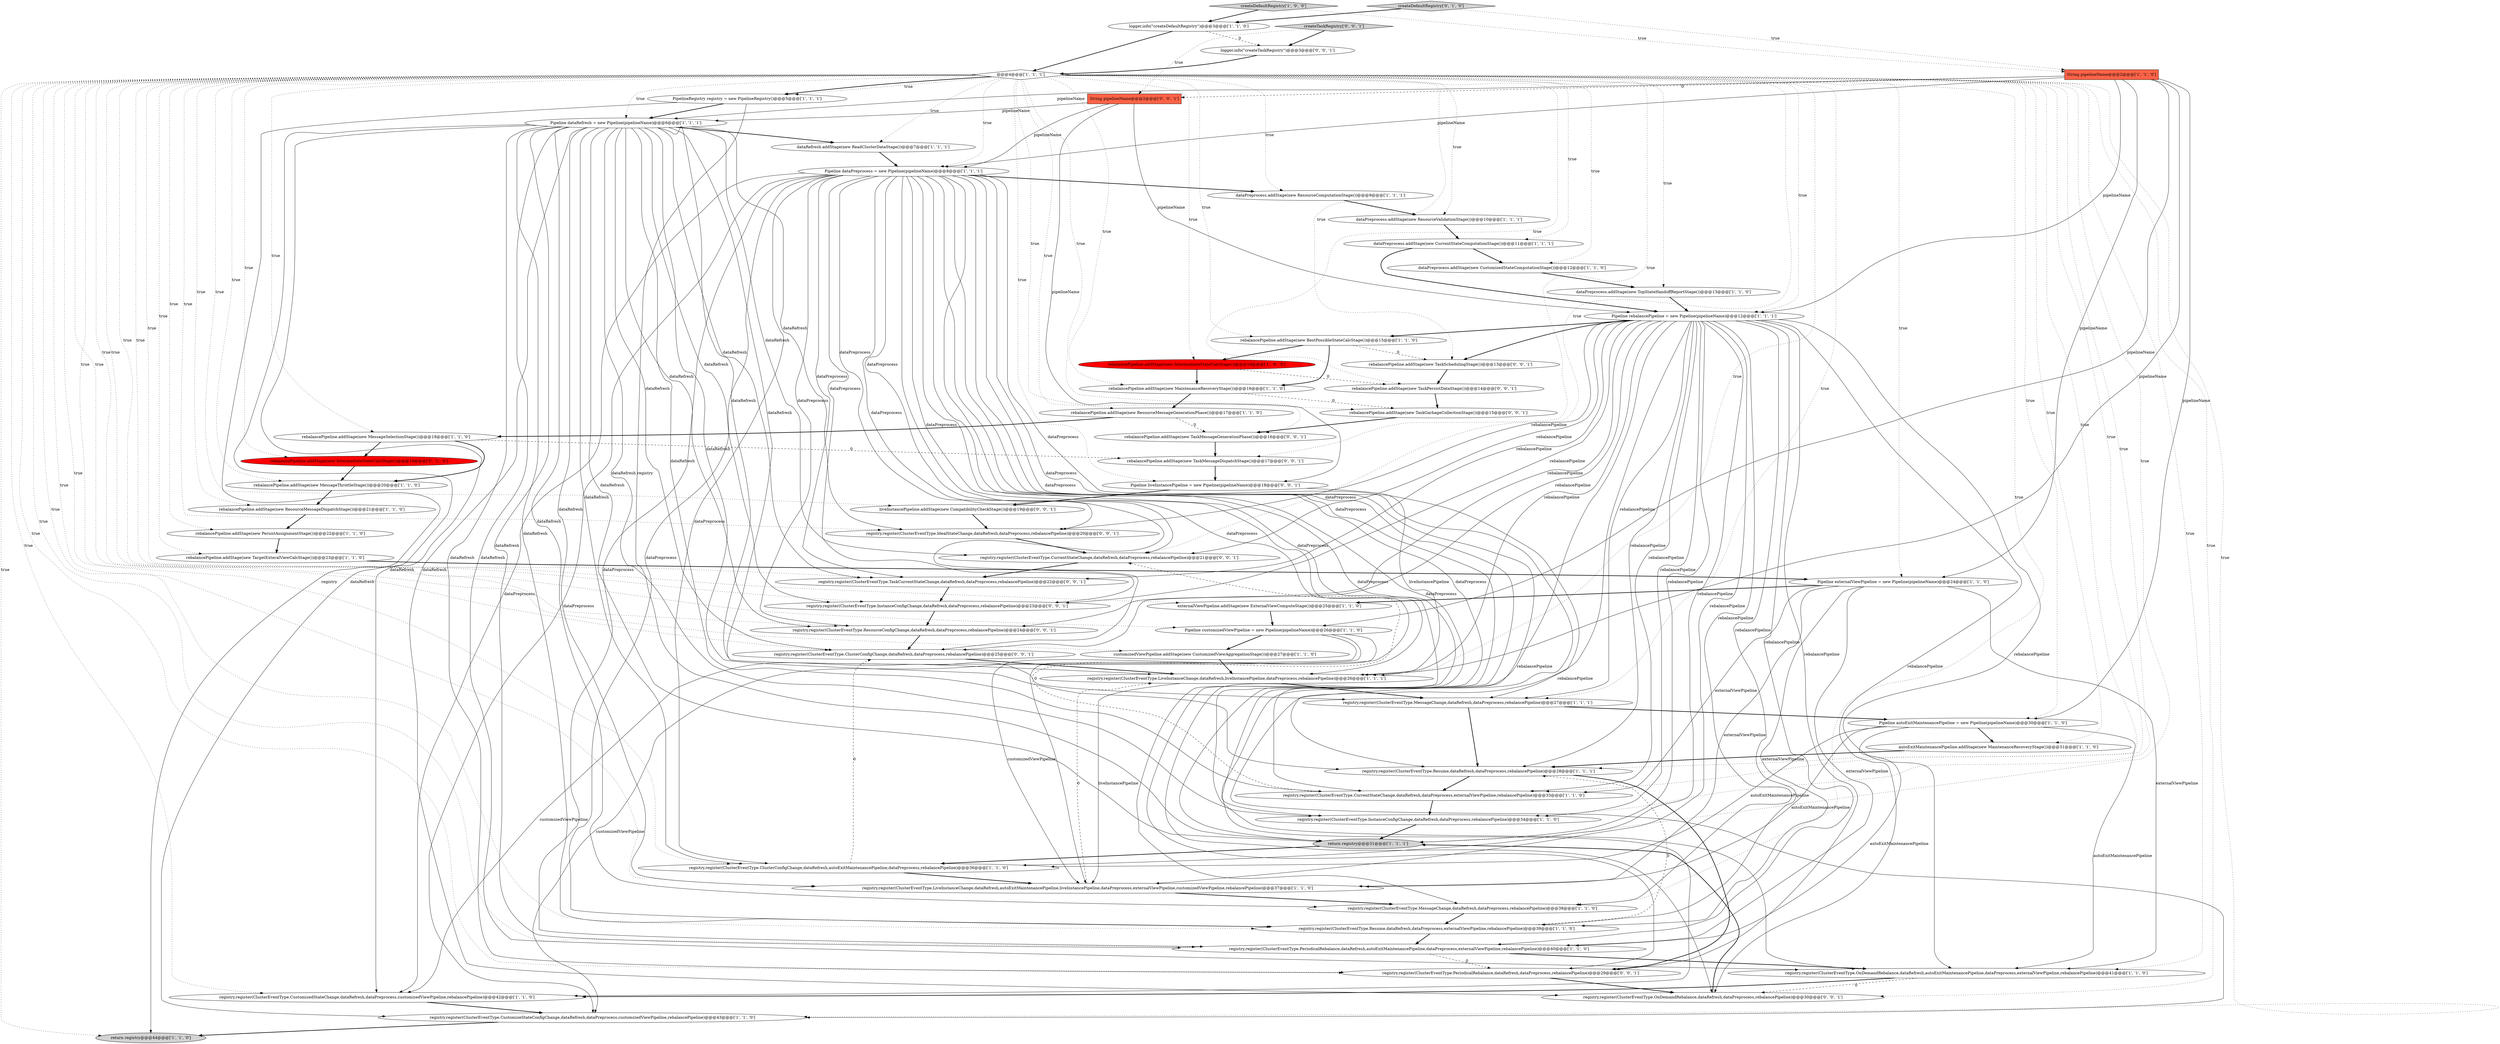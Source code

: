 digraph {
55 [style = filled, label = "registry.register(ClusterEventType.CurrentStateChange,dataRefresh,dataPreprocess,rebalancePipeline)@@@21@@@['0', '0', '1']", fillcolor = white, shape = ellipse image = "AAA0AAABBB3BBB"];
5 [style = filled, label = "Pipeline customizedViewPipeline = new Pipeline(pipelineName)@@@26@@@['1', '1', '0']", fillcolor = white, shape = ellipse image = "AAA0AAABBB1BBB"];
27 [style = filled, label = "rebalancePipeline.addStage(new IntermediateStateCalcStage())@@@16@@@['1', '0', '0']", fillcolor = red, shape = ellipse image = "AAA1AAABBB1BBB"];
6 [style = filled, label = "Pipeline dataPreprocess = new Pipeline(pipelineName)@@@8@@@['1', '1', '1']", fillcolor = white, shape = ellipse image = "AAA0AAABBB1BBB"];
30 [style = filled, label = "dataPreprocess.addStage(new ResourceComputationStage())@@@9@@@['1', '1', '1']", fillcolor = white, shape = ellipse image = "AAA0AAABBB1BBB"];
40 [style = filled, label = "rebalancePipeline.addStage(new ResourceMessageGenerationPhase())@@@17@@@['1', '1', '0']", fillcolor = white, shape = ellipse image = "AAA0AAABBB1BBB"];
8 [style = filled, label = "registry.register(ClusterEventType.ClusterConfigChange,dataRefresh,autoExitMaintenancePipeline,dataPreprocess,rebalancePipeline)@@@36@@@['1', '1', '0']", fillcolor = white, shape = ellipse image = "AAA0AAABBB1BBB"];
47 [style = filled, label = "registry.register(ClusterEventType.IdealStateChange,dataRefresh,dataPreprocess,rebalancePipeline)@@@20@@@['0', '0', '1']", fillcolor = white, shape = ellipse image = "AAA0AAABBB3BBB"];
42 [style = filled, label = "dataPreprocess.addStage(new CurrentStateComputationStage())@@@11@@@['1', '1', '1']", fillcolor = white, shape = ellipse image = "AAA0AAABBB1BBB"];
51 [style = filled, label = "liveInstancePipeline.addStage(new CompatibilityCheckStage())@@@19@@@['0', '0', '1']", fillcolor = white, shape = ellipse image = "AAA0AAABBB3BBB"];
14 [style = filled, label = "registry.register(ClusterEventType.CustomizedStateChange,dataRefresh,dataPreprocess,customizedViewPipeline,rebalancePipeline)@@@42@@@['1', '1', '0']", fillcolor = white, shape = ellipse image = "AAA0AAABBB1BBB"];
29 [style = filled, label = "registry.register(ClusterEventType.MessageChange,dataRefresh,dataPreprocess,rebalancePipeline)@@@38@@@['1', '1', '0']", fillcolor = white, shape = ellipse image = "AAA0AAABBB1BBB"];
10 [style = filled, label = "logger.info(\"createDefaultRegistry\")@@@3@@@['1', '1', '0']", fillcolor = white, shape = ellipse image = "AAA0AAABBB1BBB"];
43 [style = filled, label = "registry.register(ClusterEventType.MessageChange,dataRefresh,dataPreprocess,rebalancePipeline)@@@27@@@['1', '1', '1']", fillcolor = white, shape = ellipse image = "AAA0AAABBB1BBB"];
20 [style = filled, label = "registry.register(ClusterEventType.CurrentStateChange,dataRefresh,dataPreprocess,externalViewPipeline,rebalancePipeline)@@@33@@@['1', '1', '0']", fillcolor = white, shape = ellipse image = "AAA0AAABBB1BBB"];
23 [style = filled, label = "externalViewPipeline.addStage(new ExternalViewComputeStage())@@@25@@@['1', '1', '0']", fillcolor = white, shape = ellipse image = "AAA0AAABBB1BBB"];
60 [style = filled, label = "rebalancePipeline.addStage(new TaskSchedulingStage())@@@13@@@['0', '0', '1']", fillcolor = white, shape = ellipse image = "AAA0AAABBB3BBB"];
19 [style = filled, label = "dataPreprocess.addStage(new TopStateHandoffReportStage())@@@13@@@['1', '1', '0']", fillcolor = white, shape = ellipse image = "AAA0AAABBB1BBB"];
11 [style = filled, label = "rebalancePipeline.addStage(new MessageSelectionStage())@@@18@@@['1', '1', '0']", fillcolor = white, shape = ellipse image = "AAA0AAABBB1BBB"];
9 [style = filled, label = "rebalancePipeline.addStage(new PersistAssignmentStage())@@@22@@@['1', '1', '0']", fillcolor = white, shape = ellipse image = "AAA0AAABBB1BBB"];
58 [style = filled, label = "registry.register(ClusterEventType.ClusterConfigChange,dataRefresh,dataPreprocess,rebalancePipeline)@@@25@@@['0', '0', '1']", fillcolor = white, shape = ellipse image = "AAA0AAABBB3BBB"];
7 [style = filled, label = "Pipeline externalViewPipeline = new Pipeline(pipelineName)@@@24@@@['1', '1', '0']", fillcolor = white, shape = ellipse image = "AAA0AAABBB1BBB"];
18 [style = filled, label = "String pipelineName@@@2@@@['1', '1', '0']", fillcolor = tomato, shape = box image = "AAA0AAABBB1BBB"];
63 [style = filled, label = "rebalancePipeline.addStage(new TaskMessageGenerationPhase())@@@16@@@['0', '0', '1']", fillcolor = white, shape = ellipse image = "AAA0AAABBB3BBB"];
46 [style = filled, label = "registry.register(ClusterEventType.OnDemandRebalance,dataRefresh,dataPreprocess,rebalancePipeline)@@@30@@@['0', '0', '1']", fillcolor = white, shape = ellipse image = "AAA0AAABBB3BBB"];
52 [style = filled, label = "registry.register(ClusterEventType.TaskCurrentStateChange,dataRefresh,dataPreprocess,rebalancePipeline)@@@22@@@['0', '0', '1']", fillcolor = white, shape = ellipse image = "AAA0AAABBB3BBB"];
50 [style = filled, label = "String pipelineName@@@2@@@['0', '0', '1']", fillcolor = tomato, shape = box image = "AAA0AAABBB3BBB"];
61 [style = filled, label = "Pipeline liveInstancePipeline = new Pipeline(pipelineName)@@@18@@@['0', '0', '1']", fillcolor = white, shape = ellipse image = "AAA0AAABBB3BBB"];
1 [style = filled, label = "registry.register(ClusterEventType.OnDemandRebalance,dataRefresh,autoExitMaintenancePipeline,dataPreprocess,externalViewPipeline,rebalancePipeline)@@@41@@@['1', '1', '0']", fillcolor = white, shape = ellipse image = "AAA0AAABBB1BBB"];
12 [style = filled, label = "registry.register(ClusterEventType.Resume,dataRefresh,dataPreprocess,externalViewPipeline,rebalancePipeline)@@@39@@@['1', '1', '0']", fillcolor = white, shape = ellipse image = "AAA0AAABBB1BBB"];
25 [style = filled, label = "registry.register(ClusterEventType.PeriodicalRebalance,dataRefresh,autoExitMaintenancePipeline,dataPreprocess,externalViewPipeline,rebalancePipeline)@@@40@@@['1', '1', '0']", fillcolor = white, shape = ellipse image = "AAA0AAABBB1BBB"];
31 [style = filled, label = "@@@4@@@['1', '1', '1']", fillcolor = white, shape = diamond image = "AAA0AAABBB1BBB"];
32 [style = filled, label = "rebalancePipeline.addStage(new TargetExteralViewCalcStage())@@@23@@@['1', '1', '0']", fillcolor = white, shape = ellipse image = "AAA0AAABBB1BBB"];
21 [style = filled, label = "dataRefresh.addStage(new ReadClusterDataStage())@@@7@@@['1', '1', '1']", fillcolor = white, shape = ellipse image = "AAA0AAABBB1BBB"];
41 [style = filled, label = "rebalancePipeline.addStage(new MaintenanceRecoveryStage())@@@16@@@['1', '1', '0']", fillcolor = white, shape = ellipse image = "AAA0AAABBB1BBB"];
44 [style = filled, label = "createDefaultRegistry['0', '1', '0']", fillcolor = lightgray, shape = diamond image = "AAA0AAABBB2BBB"];
15 [style = filled, label = "rebalancePipeline.addStage(new MessageThrottleStage())@@@20@@@['1', '1', '0']", fillcolor = white, shape = ellipse image = "AAA0AAABBB1BBB"];
34 [style = filled, label = "Pipeline rebalancePipeline = new Pipeline(pipelineName)@@@12@@@['1', '1', '1']", fillcolor = white, shape = ellipse image = "AAA0AAABBB1BBB"];
48 [style = filled, label = "rebalancePipeline.addStage(new TaskPersistDataStage())@@@14@@@['0', '0', '1']", fillcolor = white, shape = ellipse image = "AAA0AAABBB3BBB"];
49 [style = filled, label = "createTaskRegistry['0', '0', '1']", fillcolor = lightgray, shape = diamond image = "AAA0AAABBB3BBB"];
53 [style = filled, label = "rebalancePipeline.addStage(new TaskMessageDispatchStage())@@@17@@@['0', '0', '1']", fillcolor = white, shape = ellipse image = "AAA0AAABBB3BBB"];
56 [style = filled, label = "registry.register(ClusterEventType.ResourceConfigChange,dataRefresh,dataPreprocess,rebalancePipeline)@@@24@@@['0', '0', '1']", fillcolor = white, shape = ellipse image = "AAA0AAABBB3BBB"];
36 [style = filled, label = "registry.register(ClusterEventType.LiveInstanceChange,dataRefresh,autoExitMaintenancePipeline,liveInstancePipeline,dataPreprocess,externalViewPipeline,customizedViewPipeline,rebalancePipeline)@@@37@@@['1', '1', '0']", fillcolor = white, shape = ellipse image = "AAA0AAABBB1BBB"];
13 [style = filled, label = "registry.register(ClusterEventType.Resume,dataRefresh,dataPreprocess,rebalancePipeline)@@@28@@@['1', '1', '1']", fillcolor = white, shape = ellipse image = "AAA0AAABBB1BBB"];
33 [style = filled, label = "return registry@@@44@@@['1', '1', '0']", fillcolor = lightgray, shape = ellipse image = "AAA0AAABBB1BBB"];
39 [style = filled, label = "rebalancePipeline.addStage(new BestPossibleStateCalcStage())@@@15@@@['1', '1', '0']", fillcolor = white, shape = ellipse image = "AAA0AAABBB1BBB"];
24 [style = filled, label = "rebalancePipeline.addStage(new ResourceMessageDispatchStage())@@@21@@@['1', '1', '0']", fillcolor = white, shape = ellipse image = "AAA0AAABBB1BBB"];
28 [style = filled, label = "return registry@@@31@@@['1', '1', '1']", fillcolor = lightgray, shape = ellipse image = "AAA0AAABBB1BBB"];
3 [style = filled, label = "Pipeline autoExitMaintenancePipeline = new Pipeline(pipelineName)@@@30@@@['1', '1', '0']", fillcolor = white, shape = ellipse image = "AAA0AAABBB1BBB"];
35 [style = filled, label = "autoExitMaintenancePipeline.addStage(new MaintenanceRecoveryStage())@@@31@@@['1', '1', '0']", fillcolor = white, shape = ellipse image = "AAA0AAABBB1BBB"];
59 [style = filled, label = "registry.register(ClusterEventType.InstanceConfigChange,dataRefresh,dataPreprocess,rebalancePipeline)@@@23@@@['0', '0', '1']", fillcolor = white, shape = ellipse image = "AAA0AAABBB3BBB"];
45 [style = filled, label = "rebalancePipeline.addStage(new IntermediateStateCalcStage())@@@19@@@['0', '1', '0']", fillcolor = red, shape = ellipse image = "AAA1AAABBB2BBB"];
26 [style = filled, label = "customizedViewPipeline.addStage(new CustomizedViewAggregationStage())@@@27@@@['1', '1', '0']", fillcolor = white, shape = ellipse image = "AAA0AAABBB1BBB"];
16 [style = filled, label = "registry.register(ClusterEventType.InstanceConfigChange,dataRefresh,dataPreprocess,rebalancePipeline)@@@34@@@['1', '1', '0']", fillcolor = white, shape = ellipse image = "AAA0AAABBB1BBB"];
22 [style = filled, label = "registry.register(ClusterEventType.CustomizeStateConfigChange,dataRefresh,dataPreprocess,customizedViewPipeline,rebalancePipeline)@@@43@@@['1', '1', '0']", fillcolor = white, shape = ellipse image = "AAA0AAABBB1BBB"];
62 [style = filled, label = "rebalancePipeline.addStage(new TaskGarbageCollectionStage())@@@15@@@['0', '0', '1']", fillcolor = white, shape = ellipse image = "AAA0AAABBB3BBB"];
0 [style = filled, label = "dataPreprocess.addStage(new CustomizedStateComputationStage())@@@12@@@['1', '1', '0']", fillcolor = white, shape = ellipse image = "AAA0AAABBB1BBB"];
4 [style = filled, label = "Pipeline dataRefresh = new Pipeline(pipelineName)@@@6@@@['1', '1', '1']", fillcolor = white, shape = ellipse image = "AAA0AAABBB1BBB"];
57 [style = filled, label = "logger.info(\"createTaskRegistry\")@@@3@@@['0', '0', '1']", fillcolor = white, shape = ellipse image = "AAA0AAABBB3BBB"];
17 [style = filled, label = "createDefaultRegistry['1', '0', '0']", fillcolor = lightgray, shape = diamond image = "AAA0AAABBB1BBB"];
54 [style = filled, label = "registry.register(ClusterEventType.PeriodicalRebalance,dataRefresh,dataPreprocess,rebalancePipeline)@@@29@@@['0', '0', '1']", fillcolor = white, shape = ellipse image = "AAA0AAABBB3BBB"];
37 [style = filled, label = "dataPreprocess.addStage(new ResourceValidationStage())@@@10@@@['1', '1', '1']", fillcolor = white, shape = ellipse image = "AAA0AAABBB1BBB"];
38 [style = filled, label = "registry.register(ClusterEventType.LiveInstanceChange,dataRefresh,liveInstancePipeline,dataPreprocess,rebalancePipeline)@@@26@@@['1', '1', '1']", fillcolor = white, shape = ellipse image = "AAA0AAABBB1BBB"];
2 [style = filled, label = "PipelineRegistry registry = new PipelineRegistry()@@@5@@@['1', '1', '1']", fillcolor = white, shape = ellipse image = "AAA0AAABBB1BBB"];
11->53 [style = dashed, label="0"];
57->31 [style = bold, label=""];
31->56 [style = dotted, label="true"];
3->8 [style = solid, label="autoExitMaintenancePipeline"];
25->1 [style = bold, label=""];
6->1 [style = solid, label="dataPreprocess"];
36->29 [style = bold, label=""];
18->4 [style = solid, label="pipelineName"];
34->16 [style = solid, label="rebalancePipeline"];
6->29 [style = solid, label="dataPreprocess"];
52->59 [style = bold, label=""];
31->7 [style = dotted, label="true"];
31->42 [style = dotted, label="true"];
3->35 [style = bold, label=""];
48->62 [style = bold, label=""];
4->58 [style = solid, label="dataRefresh"];
41->62 [style = dashed, label="0"];
31->21 [style = dotted, label="true"];
43->3 [style = bold, label=""];
40->11 [style = bold, label=""];
8->36 [style = bold, label=""];
3->25 [style = solid, label="autoExitMaintenancePipeline"];
18->34 [style = solid, label="pipelineName"];
34->52 [style = solid, label="rebalancePipeline"];
20->16 [style = bold, label=""];
6->58 [style = solid, label="dataPreprocess"];
6->36 [style = solid, label="dataPreprocess"];
31->28 [style = dotted, label="true"];
31->55 [style = dotted, label="true"];
31->59 [style = dotted, label="true"];
51->47 [style = bold, label=""];
31->27 [style = dotted, label="true"];
31->34 [style = dotted, label="true"];
4->8 [style = solid, label="dataRefresh"];
34->14 [style = solid, label="rebalancePipeline"];
6->8 [style = solid, label="dataPreprocess"];
2->28 [style = solid, label="registry"];
31->53 [style = dotted, label="true"];
5->14 [style = solid, label="customizedViewPipeline"];
31->3 [style = dotted, label="true"];
31->9 [style = dotted, label="true"];
40->63 [style = dashed, label="0"];
4->38 [style = solid, label="dataRefresh"];
31->12 [style = dotted, label="true"];
18->6 [style = solid, label="pipelineName"];
4->46 [style = solid, label="dataRefresh"];
6->14 [style = solid, label="dataPreprocess"];
31->39 [style = dotted, label="true"];
31->19 [style = dotted, label="true"];
31->25 [style = dotted, label="true"];
31->22 [style = dotted, label="true"];
19->34 [style = bold, label=""];
22->33 [style = bold, label=""];
31->48 [style = dotted, label="true"];
4->1 [style = solid, label="dataRefresh"];
10->31 [style = bold, label=""];
31->63 [style = dotted, label="true"];
7->12 [style = solid, label="externalViewPipeline"];
0->19 [style = bold, label=""];
50->6 [style = solid, label="pipelineName"];
31->40 [style = dotted, label="true"];
5->22 [style = solid, label="customizedViewPipeline"];
54->46 [style = bold, label=""];
31->6 [style = dotted, label="true"];
9->32 [style = bold, label=""];
14->22 [style = bold, label=""];
31->5 [style = dotted, label="true"];
4->21 [style = bold, label=""];
4->52 [style = solid, label="dataRefresh"];
31->2 [style = bold, label=""];
32->7 [style = bold, label=""];
31->11 [style = dotted, label="true"];
4->16 [style = solid, label="dataRefresh"];
34->43 [style = solid, label="rebalancePipeline"];
7->25 [style = solid, label="externalViewPipeline"];
50->61 [style = solid, label="pipelineName"];
34->47 [style = solid, label="rebalancePipeline"];
38->36 [style = solid, label="liveInstancePipeline"];
5->36 [style = solid, label="customizedViewPipeline"];
4->28 [style = solid, label="dataRefresh"];
6->12 [style = solid, label="dataPreprocess"];
2->4 [style = bold, label=""];
60->48 [style = bold, label=""];
31->14 [style = dotted, label="true"];
6->16 [style = solid, label="dataPreprocess"];
43->13 [style = bold, label=""];
20->55 [style = dashed, label="0"];
56->58 [style = bold, label=""];
31->30 [style = dotted, label="true"];
61->38 [style = solid, label="liveInstancePipeline"];
4->12 [style = solid, label="dataRefresh"];
1->46 [style = dashed, label="0"];
34->22 [style = solid, label="rebalancePipeline"];
31->23 [style = dotted, label="true"];
7->23 [style = bold, label=""];
31->15 [style = dotted, label="true"];
44->18 [style = dotted, label="true"];
34->29 [style = solid, label="rebalancePipeline"];
31->46 [style = dotted, label="true"];
39->41 [style = bold, label=""];
39->60 [style = dashed, label="0"];
34->59 [style = solid, label="rebalancePipeline"];
12->13 [style = dashed, label="0"];
31->43 [style = dotted, label="true"];
63->53 [style = bold, label=""];
31->29 [style = dotted, label="true"];
18->7 [style = solid, label="pipelineName"];
34->55 [style = solid, label="rebalancePipeline"];
59->56 [style = bold, label=""];
4->56 [style = solid, label="dataRefresh"];
31->58 [style = dotted, label="true"];
34->58 [style = solid, label="rebalancePipeline"];
10->57 [style = dashed, label="0"];
4->55 [style = solid, label="dataRefresh"];
17->10 [style = bold, label=""];
3->1 [style = solid, label="autoExitMaintenancePipeline"];
31->47 [style = dotted, label="true"];
23->5 [style = bold, label=""];
45->15 [style = bold, label=""];
31->54 [style = dotted, label="true"];
17->18 [style = dotted, label="true"];
46->28 [style = bold, label=""];
31->35 [style = dotted, label="true"];
31->45 [style = dotted, label="true"];
34->46 [style = solid, label="rebalancePipeline"];
4->36 [style = solid, label="dataRefresh"];
18->3 [style = solid, label="pipelineName"];
6->55 [style = solid, label="dataPreprocess"];
6->59 [style = solid, label="dataPreprocess"];
50->34 [style = solid, label="pipelineName"];
4->14 [style = solid, label="dataRefresh"];
6->13 [style = solid, label="dataPreprocess"];
5->26 [style = bold, label=""];
13->54 [style = bold, label=""];
49->50 [style = dotted, label="true"];
2->33 [style = solid, label="registry"];
6->54 [style = solid, label="dataPreprocess"];
31->0 [style = dotted, label="true"];
42->0 [style = bold, label=""];
31->8 [style = dotted, label="true"];
58->38 [style = bold, label=""];
7->1 [style = solid, label="externalViewPipeline"];
41->40 [style = bold, label=""];
31->52 [style = dotted, label="true"];
34->56 [style = solid, label="rebalancePipeline"];
31->1 [style = dotted, label="true"];
28->8 [style = bold, label=""];
34->39 [style = bold, label=""];
34->28 [style = solid, label="rebalancePipeline"];
34->8 [style = solid, label="rebalancePipeline"];
31->2 [style = dotted, label="true"];
50->4 [style = solid, label="pipelineName"];
31->13 [style = dotted, label="true"];
6->30 [style = bold, label=""];
55->52 [style = bold, label=""];
31->51 [style = dotted, label="true"];
34->12 [style = solid, label="rebalancePipeline"];
27->48 [style = dashed, label="0"];
34->54 [style = solid, label="rebalancePipeline"];
7->36 [style = solid, label="externalViewPipeline"];
18->5 [style = solid, label="pipelineName"];
37->42 [style = bold, label=""];
24->9 [style = bold, label=""];
38->43 [style = bold, label=""];
36->38 [style = dashed, label="0"];
4->13 [style = solid, label="dataRefresh"];
4->22 [style = solid, label="dataRefresh"];
4->54 [style = solid, label="dataRefresh"];
53->61 [style = bold, label=""];
42->34 [style = bold, label=""];
61->51 [style = bold, label=""];
6->20 [style = solid, label="dataPreprocess"];
31->37 [style = dotted, label="true"];
34->20 [style = solid, label="rebalancePipeline"];
21->6 [style = bold, label=""];
6->43 [style = solid, label="dataPreprocess"];
31->62 [style = dotted, label="true"];
25->54 [style = dashed, label="0"];
34->1 [style = solid, label="rebalancePipeline"];
31->33 [style = dotted, label="true"];
6->38 [style = solid, label="dataPreprocess"];
11->45 [style = bold, label=""];
44->10 [style = bold, label=""];
62->63 [style = bold, label=""];
3->36 [style = solid, label="autoExitMaintenancePipeline"];
8->58 [style = dashed, label="0"];
30->37 [style = bold, label=""];
31->16 [style = dotted, label="true"];
4->47 [style = solid, label="dataRefresh"];
6->52 [style = solid, label="dataPreprocess"];
39->27 [style = bold, label=""];
31->20 [style = dotted, label="true"];
34->25 [style = solid, label="rebalancePipeline"];
34->38 [style = solid, label="rebalancePipeline"];
11->15 [style = bold, label=""];
18->38 [style = solid, label="pipelineName"];
31->32 [style = dotted, label="true"];
4->20 [style = solid, label="dataRefresh"];
26->38 [style = bold, label=""];
6->28 [style = solid, label="dataPreprocess"];
18->50 [style = dashed, label="0"];
34->60 [style = bold, label=""];
31->61 [style = dotted, label="true"];
6->46 [style = solid, label="dataPreprocess"];
29->12 [style = bold, label=""];
6->22 [style = solid, label="dataPreprocess"];
6->25 [style = solid, label="dataPreprocess"];
4->25 [style = solid, label="dataRefresh"];
16->28 [style = bold, label=""];
47->55 [style = bold, label=""];
31->26 [style = dotted, label="true"];
31->60 [style = dotted, label="true"];
12->25 [style = bold, label=""];
15->24 [style = bold, label=""];
31->38 [style = dotted, label="true"];
27->41 [style = bold, label=""];
34->13 [style = solid, label="rebalancePipeline"];
6->47 [style = solid, label="dataPreprocess"];
4->29 [style = solid, label="dataRefresh"];
1->14 [style = bold, label=""];
31->24 [style = dotted, label="true"];
49->57 [style = bold, label=""];
4->59 [style = solid, label="dataRefresh"];
35->13 [style = bold, label=""];
31->4 [style = dotted, label="true"];
6->56 [style = solid, label="dataPreprocess"];
34->36 [style = solid, label="rebalancePipeline"];
31->36 [style = dotted, label="true"];
31->41 [style = dotted, label="true"];
4->43 [style = solid, label="dataRefresh"];
13->20 [style = bold, label=""];
7->20 [style = solid, label="externalViewPipeline"];
}
